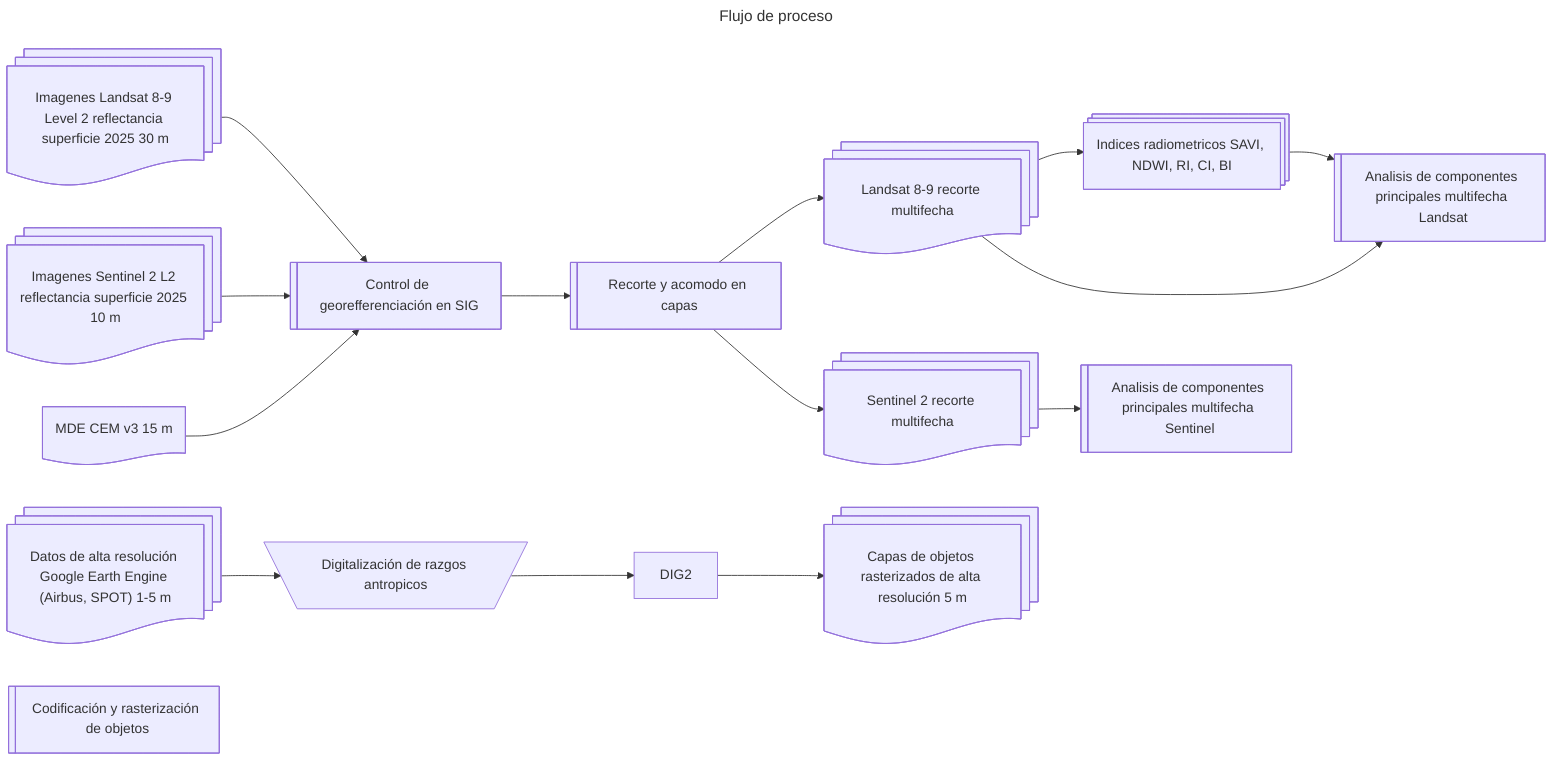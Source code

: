 ---
title: Flujo de proceso
---
flowchart LR
    L8@{ shape: docs, label: "Imagenes Landsat 8-9 Level 2 reflectancia superficie 2025 30 m"}
    S2@{ shape: docs, label: "Imagenes Sentinel 2 L2 reflectancia superficie 2025 10 m"}
    HR@{ shape: docs, label: "Datos de alta resolución Google Earth Engine (Airbus, SPOT) 1-5 m"}
    MDE@{ shape: doc, label: "MDE CEM v3 15 m"}
    SIG@{ shape: lin-rect, label: "Control de georefferenciación en SIG"}
    CLIP@{ shape: lin-rect, label: "Recorte y acomodo en capas"}
    SAVI@{ shape: procs, label: "Indices radiometricos SAVI, NDWI, RI, CI, BI"}
    PCA1@{ shape: lin-rect, label: "Analisis de componentes principales multifecha Landsat"}
    PCA2@{ shape: lin-rect, label: "Analisis de componentes principales multifecha Sentinel"}
    L8C@{ shape: docs, label: "Landsat 8-9 recorte multifecha"}
    S2C@{ shape: docs, label: "Sentinel 2 recorte multifecha"}
    DIG@{ shape: trap-t, label: "Digitalización de razgos antropicos"}
    DIGR@{ shape: lin-rect, label: "Codificación y rasterización de objetos"}
    HRR@{ shape: docs, label: "Capas de objetos rasterizados de alta resolución 5 m"}

    L8-->SIG
    S2-->SIG
    MDE-->SIG
    
    SIG-->CLIP
    CLIP-->L8C
    CLIP-->S2C
    L8C-->SAVI
    SAVI-->PCA1
    L8C-->PCA1
    S2C-->PCA2

    HR-->DIG
    DIG-->DIG2
    DIG2-->HRR